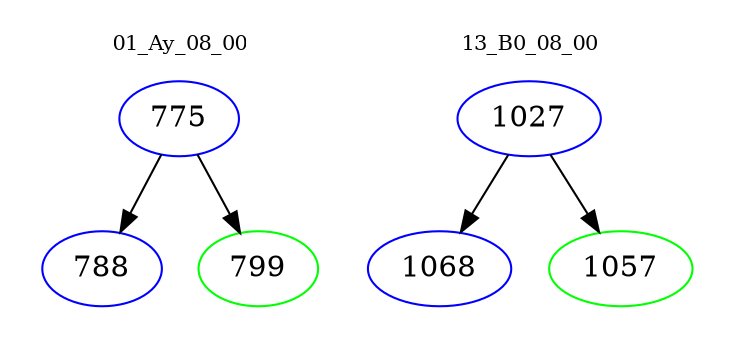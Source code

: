 digraph{
subgraph cluster_0 {
color = white
label = "01_Ay_08_00";
fontsize=10;
T0_775 [label="775", color="blue"]
T0_775 -> T0_788 [color="black"]
T0_788 [label="788", color="blue"]
T0_775 -> T0_799 [color="black"]
T0_799 [label="799", color="green"]
}
subgraph cluster_1 {
color = white
label = "13_B0_08_00";
fontsize=10;
T1_1027 [label="1027", color="blue"]
T1_1027 -> T1_1068 [color="black"]
T1_1068 [label="1068", color="blue"]
T1_1027 -> T1_1057 [color="black"]
T1_1057 [label="1057", color="green"]
}
}
